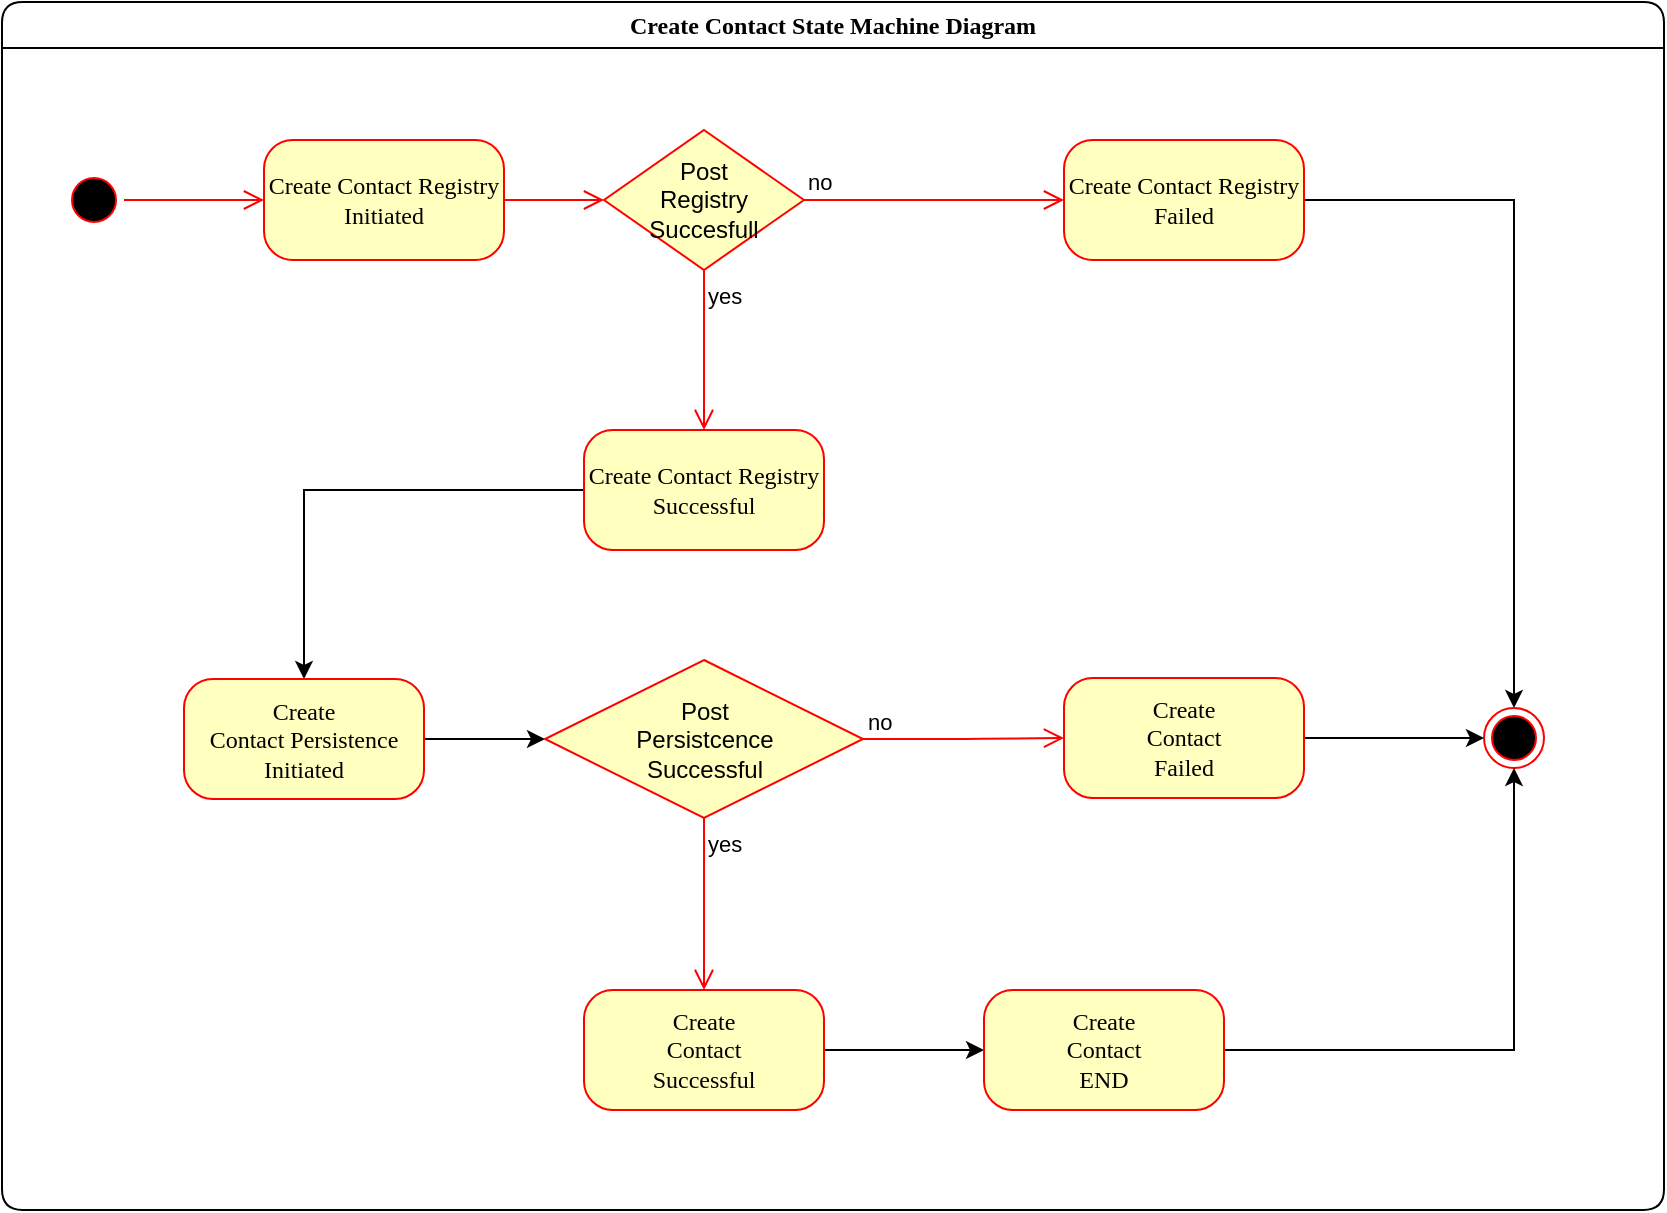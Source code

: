 <mxfile version="12.1.7" type="device" pages="1"><diagram name="Page-1" id="58cdce13-f638-feb5-8d6f-7d28b1aa9fa0"><mxGraphModel dx="1553" dy="917" grid="1" gridSize="10" guides="1" tooltips="1" connect="1" arrows="1" fold="1" page="1" pageScale="1" pageWidth="1100" pageHeight="850" background="#ffffff" math="0" shadow="0"><root><mxCell id="0"/><mxCell id="1" parent="0"/><mxCell id="2a3bc250acf0617d-7" value="Create Contact State Machine Diagram" style="swimlane;whiteSpace=wrap;html=1;rounded=1;shadow=0;comic=0;labelBackgroundColor=none;strokeColor=#000000;strokeWidth=1;fillColor=#ffffff;fontFamily=Verdana;fontSize=12;fontColor=#000000;align=center;" parent="1" vertex="1"><mxGeometry x="69" y="86" width="831" height="604" as="geometry"/></mxCell><mxCell id="3cde6dad864a17aa-10" style="edgeStyle=elbowEdgeStyle;html=1;labelBackgroundColor=none;endArrow=open;endSize=8;strokeColor=#ff0000;fontFamily=Verdana;fontSize=12;align=left;entryX=0;entryY=0.5;entryDx=0;entryDy=0;" parent="2a3bc250acf0617d-7" source="382b91b5511bd0f7-8" target="860mXOQ8YSMusNwNyFr0-12" edge="1"><mxGeometry relative="1" as="geometry"><mxPoint x="300" y="240" as="targetPoint"/></mxGeometry></mxCell><mxCell id="382b91b5511bd0f7-8" value="Create Contact Registry Initiated" style="rounded=1;whiteSpace=wrap;html=1;arcSize=24;fillColor=#ffffc0;strokeColor=#ff0000;shadow=0;comic=0;labelBackgroundColor=none;fontFamily=Verdana;fontSize=12;fontColor=#000000;align=center;" parent="2a3bc250acf0617d-7" vertex="1"><mxGeometry x="131" y="69" width="120" height="60" as="geometry"/></mxCell><mxCell id="3cde6dad864a17aa-9" style="edgeStyle=elbowEdgeStyle;html=1;labelBackgroundColor=none;endArrow=open;endSize=8;strokeColor=#ff0000;fontFamily=Verdana;fontSize=12;align=left;" parent="2a3bc250acf0617d-7" source="2a3bc250acf0617d-3" target="382b91b5511bd0f7-8" edge="1"><mxGeometry relative="1" as="geometry"/></mxCell><mxCell id="2a3bc250acf0617d-3" value="" style="ellipse;html=1;shape=startState;fillColor=#000000;strokeColor=#ff0000;rounded=1;shadow=0;comic=0;labelBackgroundColor=none;fontFamily=Verdana;fontSize=12;fontColor=#000000;align=center;direction=south;" parent="2a3bc250acf0617d-7" vertex="1"><mxGeometry x="31" y="84" width="30" height="30" as="geometry"/></mxCell><mxCell id="860mXOQ8YSMusNwNyFr0-12" value="Post &lt;br&gt;Registry&lt;br&gt;Succesfull" style="rhombus;whiteSpace=wrap;html=1;fillColor=#ffffc0;strokeColor=#ff0000;" vertex="1" parent="2a3bc250acf0617d-7"><mxGeometry x="301" y="64" width="100" height="70" as="geometry"/></mxCell><mxCell id="860mXOQ8YSMusNwNyFr0-13" value="no" style="edgeStyle=orthogonalEdgeStyle;html=1;align=left;verticalAlign=bottom;endArrow=open;endSize=8;strokeColor=#ff0000;" edge="1" source="860mXOQ8YSMusNwNyFr0-12" parent="2a3bc250acf0617d-7" target="860mXOQ8YSMusNwNyFr0-18"><mxGeometry x="-1" relative="1" as="geometry"><mxPoint x="510" y="195" as="targetPoint"/></mxGeometry></mxCell><mxCell id="860mXOQ8YSMusNwNyFr0-14" value="yes" style="edgeStyle=orthogonalEdgeStyle;html=1;align=left;verticalAlign=top;endArrow=open;endSize=8;strokeColor=#ff0000;entryX=0.5;entryY=0;entryDx=0;entryDy=0;" edge="1" source="860mXOQ8YSMusNwNyFr0-12" parent="2a3bc250acf0617d-7" target="860mXOQ8YSMusNwNyFr0-21"><mxGeometry x="-1" relative="1" as="geometry"><mxPoint x="360" y="300" as="targetPoint"/></mxGeometry></mxCell><mxCell id="860mXOQ8YSMusNwNyFr0-20" style="edgeStyle=orthogonalEdgeStyle;rounded=0;orthogonalLoop=1;jettySize=auto;html=1;entryX=0.5;entryY=0;entryDx=0;entryDy=0;" edge="1" parent="2a3bc250acf0617d-7" source="860mXOQ8YSMusNwNyFr0-18" target="860mXOQ8YSMusNwNyFr0-32"><mxGeometry relative="1" as="geometry"><mxPoint x="741.002" y="98.765" as="targetPoint"/></mxGeometry></mxCell><mxCell id="860mXOQ8YSMusNwNyFr0-18" value="Create Contact Registry&lt;br&gt;Failed" style="rounded=1;whiteSpace=wrap;html=1;arcSize=24;fillColor=#ffffc0;strokeColor=#ff0000;shadow=0;comic=0;labelBackgroundColor=none;fontFamily=Verdana;fontSize=12;fontColor=#000000;align=center;" vertex="1" parent="2a3bc250acf0617d-7"><mxGeometry x="531" y="69" width="120" height="60" as="geometry"/></mxCell><mxCell id="860mXOQ8YSMusNwNyFr0-36" style="edgeStyle=orthogonalEdgeStyle;rounded=0;orthogonalLoop=1;jettySize=auto;html=1;" edge="1" parent="2a3bc250acf0617d-7" source="860mXOQ8YSMusNwNyFr0-21" target="860mXOQ8YSMusNwNyFr0-23"><mxGeometry relative="1" as="geometry"/></mxCell><mxCell id="860mXOQ8YSMusNwNyFr0-21" value="Create Contact Registry Successful" style="rounded=1;whiteSpace=wrap;html=1;arcSize=24;fillColor=#ffffc0;strokeColor=#ff0000;shadow=0;comic=0;labelBackgroundColor=none;fontFamily=Verdana;fontSize=12;fontColor=#000000;align=center;" vertex="1" parent="2a3bc250acf0617d-7"><mxGeometry x="291" y="214" width="120" height="60" as="geometry"/></mxCell><mxCell id="860mXOQ8YSMusNwNyFr0-35" style="edgeStyle=orthogonalEdgeStyle;rounded=0;orthogonalLoop=1;jettySize=auto;html=1;entryX=0;entryY=0.5;entryDx=0;entryDy=0;" edge="1" parent="2a3bc250acf0617d-7" source="860mXOQ8YSMusNwNyFr0-23" target="860mXOQ8YSMusNwNyFr0-28"><mxGeometry relative="1" as="geometry"/></mxCell><mxCell id="860mXOQ8YSMusNwNyFr0-23" value="Create &lt;br&gt;Contact Persistence Initiated" style="rounded=1;whiteSpace=wrap;html=1;arcSize=24;fillColor=#ffffc0;strokeColor=#ff0000;shadow=0;comic=0;labelBackgroundColor=none;fontFamily=Verdana;fontSize=12;fontColor=#000000;align=center;" vertex="1" parent="2a3bc250acf0617d-7"><mxGeometry x="91" y="338.5" width="120" height="60" as="geometry"/></mxCell><mxCell id="860mXOQ8YSMusNwNyFr0-28" value="Post&lt;br&gt;Persistcence &lt;br&gt;Successful" style="rhombus;whiteSpace=wrap;html=1;fillColor=#ffffc0;strokeColor=#ff0000;" vertex="1" parent="2a3bc250acf0617d-7"><mxGeometry x="271.5" y="329" width="159" height="79" as="geometry"/></mxCell><mxCell id="860mXOQ8YSMusNwNyFr0-29" value="no" style="edgeStyle=orthogonalEdgeStyle;html=1;align=left;verticalAlign=bottom;endArrow=open;endSize=8;strokeColor=#ff0000;entryX=0;entryY=0.5;entryDx=0;entryDy=0;" edge="1" source="860mXOQ8YSMusNwNyFr0-28" parent="2a3bc250acf0617d-7" target="860mXOQ8YSMusNwNyFr0-31"><mxGeometry x="-1" relative="1" as="geometry"><mxPoint x="461" y="339" as="targetPoint"/></mxGeometry></mxCell><mxCell id="860mXOQ8YSMusNwNyFr0-30" value="yes" style="edgeStyle=orthogonalEdgeStyle;html=1;align=left;verticalAlign=top;endArrow=open;endSize=8;strokeColor=#ff0000;entryX=0.5;entryY=0;entryDx=0;entryDy=0;" edge="1" source="860mXOQ8YSMusNwNyFr0-28" parent="2a3bc250acf0617d-7" target="860mXOQ8YSMusNwNyFr0-37"><mxGeometry x="-1" relative="1" as="geometry"><mxPoint x="321" y="419" as="targetPoint"/></mxGeometry></mxCell><mxCell id="860mXOQ8YSMusNwNyFr0-34" style="edgeStyle=orthogonalEdgeStyle;rounded=0;orthogonalLoop=1;jettySize=auto;html=1;entryX=0;entryY=0.5;entryDx=0;entryDy=0;" edge="1" parent="2a3bc250acf0617d-7" source="860mXOQ8YSMusNwNyFr0-31" target="860mXOQ8YSMusNwNyFr0-32"><mxGeometry relative="1" as="geometry"/></mxCell><mxCell id="860mXOQ8YSMusNwNyFr0-31" value="Create &lt;br&gt;Contact&lt;br&gt;Failed" style="rounded=1;whiteSpace=wrap;html=1;arcSize=24;fillColor=#ffffc0;strokeColor=#ff0000;shadow=0;comic=0;labelBackgroundColor=none;fontFamily=Verdana;fontSize=12;fontColor=#000000;align=center;" vertex="1" parent="2a3bc250acf0617d-7"><mxGeometry x="531" y="338" width="120" height="60" as="geometry"/></mxCell><mxCell id="860mXOQ8YSMusNwNyFr0-32" value="" style="ellipse;html=1;shape=endState;fillColor=#000000;strokeColor=#ff0000;" vertex="1" parent="2a3bc250acf0617d-7"><mxGeometry x="741" y="353" width="30" height="30" as="geometry"/></mxCell><mxCell id="860mXOQ8YSMusNwNyFr0-39" value="" style="edgeStyle=orthogonalEdgeStyle;rounded=0;orthogonalLoop=1;jettySize=auto;html=1;" edge="1" parent="2a3bc250acf0617d-7" source="860mXOQ8YSMusNwNyFr0-37" target="860mXOQ8YSMusNwNyFr0-38"><mxGeometry relative="1" as="geometry"/></mxCell><mxCell id="860mXOQ8YSMusNwNyFr0-37" value="Create &lt;br&gt;Contact &lt;br&gt;Successful" style="rounded=1;whiteSpace=wrap;html=1;arcSize=24;fillColor=#ffffc0;strokeColor=#ff0000;shadow=0;comic=0;labelBackgroundColor=none;fontFamily=Verdana;fontSize=12;fontColor=#000000;align=center;" vertex="1" parent="2a3bc250acf0617d-7"><mxGeometry x="291" y="494" width="120" height="60" as="geometry"/></mxCell><mxCell id="860mXOQ8YSMusNwNyFr0-41" style="edgeStyle=orthogonalEdgeStyle;rounded=0;orthogonalLoop=1;jettySize=auto;html=1;entryX=0.5;entryY=1;entryDx=0;entryDy=0;" edge="1" parent="2a3bc250acf0617d-7" source="860mXOQ8YSMusNwNyFr0-38" target="860mXOQ8YSMusNwNyFr0-32"><mxGeometry relative="1" as="geometry"><mxPoint x="739.706" y="524.647" as="targetPoint"/></mxGeometry></mxCell><mxCell id="860mXOQ8YSMusNwNyFr0-38" value="Create &lt;br&gt;Contact &lt;br&gt;END" style="rounded=1;whiteSpace=wrap;html=1;arcSize=24;fillColor=#ffffc0;strokeColor=#ff0000;shadow=0;comic=0;labelBackgroundColor=none;fontFamily=Verdana;fontSize=12;fontColor=#000000;align=center;" vertex="1" parent="2a3bc250acf0617d-7"><mxGeometry x="491" y="494" width="120" height="60" as="geometry"/></mxCell></root></mxGraphModel></diagram></mxfile>